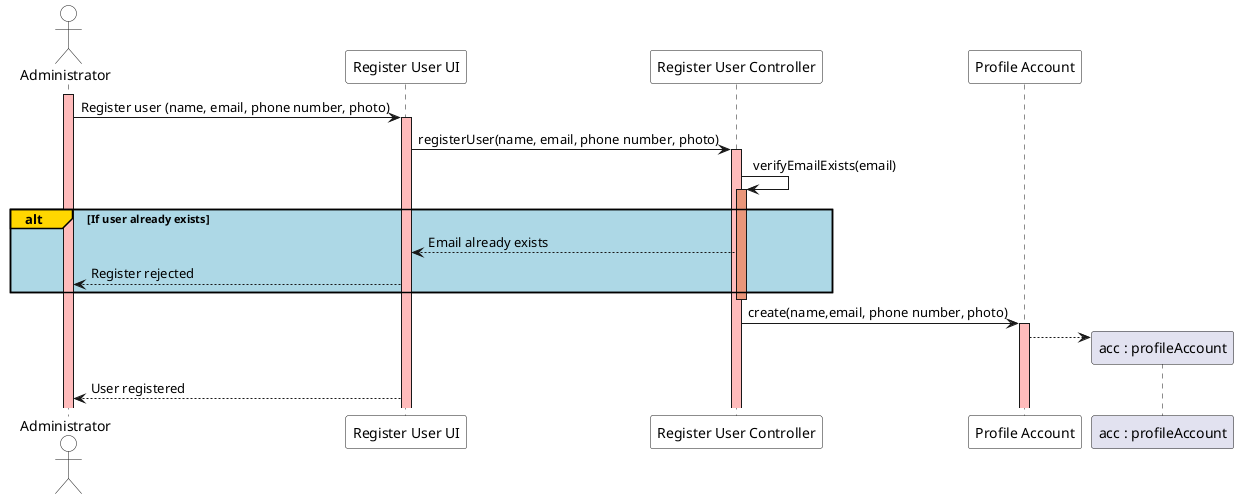 @startuml

actor Administrator  as Administrator #white
participant "Register User UI" as UI #white
participant "Register User Controller" as Controller #white
participant "Profile Account" as Account #white

activate Administrator #FFBBBB
Administrator ->  UI : Register user (name, email, phone number, photo)
activate UI #FFBBBB
UI -> Controller : registerUser(name, email, phone number, photo)

activate Controller #FFBBBB
Controller -> Controller : verifyEmailExists(email)
activate Controller #E9967A

'Números dentro da caixa?
alt#Gold #LightBlue If user already exists
   UI <-- Controller : Email already exists
   Administrator <-- UI : Register rejected
end
deactivate Controller

Controller -> Account : create(name,email, phone number, photo)
activate Account #FFBBBB
Account -->"acc : profileAccount" **
'Controller -> Account : validateProfile(name,email, phone number, photo)

UI --> Administrator : User registered

@enduml
